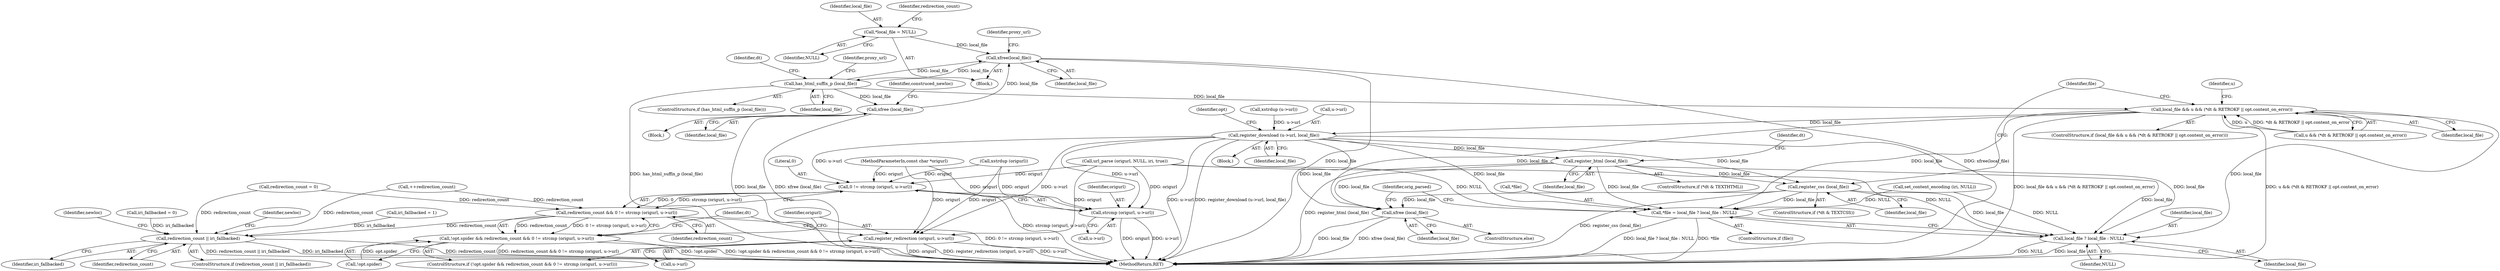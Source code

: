 digraph "0_savannah_e996e322ffd42aaa051602da182d03178d0f13e1_0@API" {
"1000207" [label="(Call,xfree(local_file))"];
"1000374" [label="(Call,has_html_suffix_p (local_file))"];
"1000207" [label="(Call,xfree(local_file))"];
"1000406" [label="(Call,xfree (local_file))"];
"1000142" [label="(Call,*local_file = NULL)"];
"1000607" [label="(Call,local_file && u && (*dt & RETROKF || opt.content_on_error))"];
"1000620" [label="(Call,register_download (u->url, local_file))"];
"1000633" [label="(Call,0 != strcmp (origurl, u->url))"];
"1000631" [label="(Call,redirection_count && 0 != strcmp (origurl, u->url))"];
"1000626" [label="(Call,!opt.spider && redirection_count && 0 != strcmp (origurl, u->url))"];
"1000679" [label="(Call,redirection_count || iri_fallbacked)"];
"1000635" [label="(Call,strcmp (origurl, u->url))"];
"1000640" [label="(Call,register_redirection (origurl, u->url))"];
"1000650" [label="(Call,register_html (local_file))"];
"1000657" [label="(Call,register_css (local_file))"];
"1000661" [label="(Call,*file = local_file ? local_file : NULL)"];
"1000664" [label="(Call,local_file ? local_file : NULL)"];
"1000669" [label="(Call,xfree (local_file))"];
"1000116" [label="(MethodParameterIn,const char *origurl)"];
"1000143" [label="(Identifier,local_file)"];
"1000679" [label="(Call,redirection_count || iri_fallbacked)"];
"1000596" [label="(Call,iri_fallbacked = 1)"];
"1000124" [label="(Block,)"];
"1000681" [label="(Identifier,iri_fallbacked)"];
"1000629" [label="(Identifier,opt)"];
"1000660" [label="(Identifier,file)"];
"1000409" [label="(Identifier,construced_newloc)"];
"1000378" [label="(Identifier,dt)"];
"1000669" [label="(Call,xfree (local_file))"];
"1000575" [label="(Call,url_parse (origurl, NULL, iri, true))"];
"1000636" [label="(Identifier,origurl)"];
"1000491" [label="(Call,++redirection_count)"];
"1000678" [label="(ControlStructure,if (redirection_count || iri_fallbacked))"];
"1000668" [label="(ControlStructure,else)"];
"1000670" [label="(Identifier,local_file)"];
"1000592" [label="(Call,xstrdup (u->url))"];
"1000645" [label="(ControlStructure,if (*dt & TEXTHTML))"];
"1000626" [label="(Call,!opt.spider && redirection_count && 0 != strcmp (origurl, u->url))"];
"1000651" [label="(Identifier,local_file)"];
"1000641" [label="(Identifier,origurl)"];
"1000627" [label="(Call,!opt.spider)"];
"1000608" [label="(Identifier,local_file)"];
"1000210" [label="(Identifier,proxy_url)"];
"1000435" [label="(Call,set_content_encoding (iri, NULL))"];
"1000406" [label="(Call,xfree (local_file))"];
"1000648" [label="(Identifier,dt)"];
"1000399" [label="(Block,)"];
"1000642" [label="(Call,u->url)"];
"1000632" [label="(Identifier,redirection_count)"];
"1000625" [label="(ControlStructure,if (!opt.spider && redirection_count && 0 != strcmp (origurl, u->url)))"];
"1000381" [label="(Identifier,proxy_url)"];
"1000640" [label="(Call,register_redirection (origurl, u->url))"];
"1000622" [label="(Identifier,u)"];
"1000142" [label="(Call,*local_file = NULL)"];
"1000695" [label="(Identifier,newloc)"];
"1000606" [label="(ControlStructure,if (local_file && u && (*dt & RETROKF || opt.content_on_error)))"];
"1000129" [label="(Call,iri_fallbacked = 0)"];
"1000659" [label="(ControlStructure,if (file))"];
"1000609" [label="(Call,u && (*dt & RETROKF || opt.content_on_error))"];
"1000620" [label="(Call,register_download (u->url, local_file))"];
"1000144" [label="(Identifier,NULL)"];
"1000178" [label="(Call,xstrdup (origurl))"];
"1000710" [label="(MethodReturn,RET)"];
"1000374" [label="(Call,has_html_suffix_p (local_file))"];
"1000680" [label="(Identifier,redirection_count)"];
"1000666" [label="(Identifier,local_file)"];
"1000621" [label="(Call,u->url)"];
"1000375" [label="(Identifier,local_file)"];
"1000658" [label="(Identifier,local_file)"];
"1000407" [label="(Identifier,local_file)"];
"1000652" [label="(ControlStructure,if (*dt & TEXTCSS))"];
"1000146" [label="(Call,redirection_count = 0)"];
"1000619" [label="(Block,)"];
"1000650" [label="(Call,register_html (local_file))"];
"1000373" [label="(ControlStructure,if (has_html_suffix_p (local_file)))"];
"1000667" [label="(Identifier,NULL)"];
"1000624" [label="(Identifier,local_file)"];
"1000607" [label="(Call,local_file && u && (*dt & RETROKF || opt.content_on_error))"];
"1000635" [label="(Call,strcmp (origurl, u->url))"];
"1000661" [label="(Call,*file = local_file ? local_file : NULL)"];
"1000631" [label="(Call,redirection_count && 0 != strcmp (origurl, u->url))"];
"1000633" [label="(Call,0 != strcmp (origurl, u->url))"];
"1000665" [label="(Identifier,local_file)"];
"1000208" [label="(Identifier,local_file)"];
"1000664" [label="(Call,local_file ? local_file : NULL)"];
"1000673" [label="(Identifier,orig_parsed)"];
"1000147" [label="(Identifier,redirection_count)"];
"1000634" [label="(Literal,0)"];
"1000637" [label="(Call,u->url)"];
"1000655" [label="(Identifier,dt)"];
"1000684" [label="(Identifier,newloc)"];
"1000657" [label="(Call,register_css (local_file))"];
"1000207" [label="(Call,xfree(local_file))"];
"1000662" [label="(Call,*file)"];
"1000207" -> "1000124"  [label="AST: "];
"1000207" -> "1000208"  [label="CFG: "];
"1000208" -> "1000207"  [label="AST: "];
"1000210" -> "1000207"  [label="CFG: "];
"1000207" -> "1000710"  [label="DDG: local_file"];
"1000207" -> "1000710"  [label="DDG: xfree(local_file)"];
"1000374" -> "1000207"  [label="DDG: local_file"];
"1000406" -> "1000207"  [label="DDG: local_file"];
"1000142" -> "1000207"  [label="DDG: local_file"];
"1000207" -> "1000374"  [label="DDG: local_file"];
"1000374" -> "1000373"  [label="AST: "];
"1000374" -> "1000375"  [label="CFG: "];
"1000375" -> "1000374"  [label="AST: "];
"1000378" -> "1000374"  [label="CFG: "];
"1000381" -> "1000374"  [label="CFG: "];
"1000374" -> "1000710"  [label="DDG: has_html_suffix_p (local_file)"];
"1000374" -> "1000406"  [label="DDG: local_file"];
"1000374" -> "1000607"  [label="DDG: local_file"];
"1000406" -> "1000399"  [label="AST: "];
"1000406" -> "1000407"  [label="CFG: "];
"1000407" -> "1000406"  [label="AST: "];
"1000409" -> "1000406"  [label="CFG: "];
"1000406" -> "1000710"  [label="DDG: local_file"];
"1000406" -> "1000710"  [label="DDG: xfree (local_file)"];
"1000142" -> "1000124"  [label="AST: "];
"1000142" -> "1000144"  [label="CFG: "];
"1000143" -> "1000142"  [label="AST: "];
"1000144" -> "1000142"  [label="AST: "];
"1000147" -> "1000142"  [label="CFG: "];
"1000607" -> "1000606"  [label="AST: "];
"1000607" -> "1000608"  [label="CFG: "];
"1000607" -> "1000609"  [label="CFG: "];
"1000608" -> "1000607"  [label="AST: "];
"1000609" -> "1000607"  [label="AST: "];
"1000622" -> "1000607"  [label="CFG: "];
"1000660" -> "1000607"  [label="CFG: "];
"1000607" -> "1000710"  [label="DDG: local_file && u && (*dt & RETROKF || opt.content_on_error)"];
"1000607" -> "1000710"  [label="DDG: u && (*dt & RETROKF || opt.content_on_error)"];
"1000609" -> "1000607"  [label="DDG: u"];
"1000609" -> "1000607"  [label="DDG: *dt & RETROKF || opt.content_on_error"];
"1000607" -> "1000620"  [label="DDG: local_file"];
"1000607" -> "1000661"  [label="DDG: local_file"];
"1000607" -> "1000664"  [label="DDG: local_file"];
"1000607" -> "1000669"  [label="DDG: local_file"];
"1000620" -> "1000619"  [label="AST: "];
"1000620" -> "1000624"  [label="CFG: "];
"1000621" -> "1000620"  [label="AST: "];
"1000624" -> "1000620"  [label="AST: "];
"1000629" -> "1000620"  [label="CFG: "];
"1000620" -> "1000710"  [label="DDG: u->url"];
"1000620" -> "1000710"  [label="DDG: register_download (u->url, local_file)"];
"1000592" -> "1000620"  [label="DDG: u->url"];
"1000620" -> "1000633"  [label="DDG: u->url"];
"1000620" -> "1000635"  [label="DDG: u->url"];
"1000620" -> "1000640"  [label="DDG: u->url"];
"1000620" -> "1000650"  [label="DDG: local_file"];
"1000620" -> "1000657"  [label="DDG: local_file"];
"1000620" -> "1000661"  [label="DDG: local_file"];
"1000620" -> "1000664"  [label="DDG: local_file"];
"1000620" -> "1000669"  [label="DDG: local_file"];
"1000633" -> "1000631"  [label="AST: "];
"1000633" -> "1000635"  [label="CFG: "];
"1000634" -> "1000633"  [label="AST: "];
"1000635" -> "1000633"  [label="AST: "];
"1000631" -> "1000633"  [label="CFG: "];
"1000633" -> "1000710"  [label="DDG: strcmp (origurl, u->url)"];
"1000633" -> "1000631"  [label="DDG: 0"];
"1000633" -> "1000631"  [label="DDG: strcmp (origurl, u->url)"];
"1000178" -> "1000633"  [label="DDG: origurl"];
"1000575" -> "1000633"  [label="DDG: origurl"];
"1000116" -> "1000633"  [label="DDG: origurl"];
"1000631" -> "1000626"  [label="AST: "];
"1000631" -> "1000632"  [label="CFG: "];
"1000632" -> "1000631"  [label="AST: "];
"1000626" -> "1000631"  [label="CFG: "];
"1000631" -> "1000710"  [label="DDG: 0 != strcmp (origurl, u->url)"];
"1000631" -> "1000626"  [label="DDG: redirection_count"];
"1000631" -> "1000626"  [label="DDG: 0 != strcmp (origurl, u->url)"];
"1000491" -> "1000631"  [label="DDG: redirection_count"];
"1000146" -> "1000631"  [label="DDG: redirection_count"];
"1000631" -> "1000679"  [label="DDG: redirection_count"];
"1000626" -> "1000625"  [label="AST: "];
"1000626" -> "1000627"  [label="CFG: "];
"1000627" -> "1000626"  [label="AST: "];
"1000641" -> "1000626"  [label="CFG: "];
"1000648" -> "1000626"  [label="CFG: "];
"1000626" -> "1000710"  [label="DDG: !opt.spider && redirection_count && 0 != strcmp (origurl, u->url)"];
"1000626" -> "1000710"  [label="DDG: redirection_count && 0 != strcmp (origurl, u->url)"];
"1000626" -> "1000710"  [label="DDG: !opt.spider"];
"1000627" -> "1000626"  [label="DDG: opt.spider"];
"1000679" -> "1000678"  [label="AST: "];
"1000679" -> "1000680"  [label="CFG: "];
"1000679" -> "1000681"  [label="CFG: "];
"1000680" -> "1000679"  [label="AST: "];
"1000681" -> "1000679"  [label="AST: "];
"1000684" -> "1000679"  [label="CFG: "];
"1000695" -> "1000679"  [label="CFG: "];
"1000679" -> "1000710"  [label="DDG: iri_fallbacked"];
"1000679" -> "1000710"  [label="DDG: redirection_count"];
"1000679" -> "1000710"  [label="DDG: redirection_count || iri_fallbacked"];
"1000491" -> "1000679"  [label="DDG: redirection_count"];
"1000146" -> "1000679"  [label="DDG: redirection_count"];
"1000129" -> "1000679"  [label="DDG: iri_fallbacked"];
"1000596" -> "1000679"  [label="DDG: iri_fallbacked"];
"1000635" -> "1000637"  [label="CFG: "];
"1000636" -> "1000635"  [label="AST: "];
"1000637" -> "1000635"  [label="AST: "];
"1000635" -> "1000710"  [label="DDG: u->url"];
"1000635" -> "1000710"  [label="DDG: origurl"];
"1000178" -> "1000635"  [label="DDG: origurl"];
"1000575" -> "1000635"  [label="DDG: origurl"];
"1000116" -> "1000635"  [label="DDG: origurl"];
"1000640" -> "1000625"  [label="AST: "];
"1000640" -> "1000642"  [label="CFG: "];
"1000641" -> "1000640"  [label="AST: "];
"1000642" -> "1000640"  [label="AST: "];
"1000648" -> "1000640"  [label="CFG: "];
"1000640" -> "1000710"  [label="DDG: origurl"];
"1000640" -> "1000710"  [label="DDG: register_redirection (origurl, u->url)"];
"1000640" -> "1000710"  [label="DDG: u->url"];
"1000178" -> "1000640"  [label="DDG: origurl"];
"1000575" -> "1000640"  [label="DDG: origurl"];
"1000116" -> "1000640"  [label="DDG: origurl"];
"1000650" -> "1000645"  [label="AST: "];
"1000650" -> "1000651"  [label="CFG: "];
"1000651" -> "1000650"  [label="AST: "];
"1000655" -> "1000650"  [label="CFG: "];
"1000650" -> "1000710"  [label="DDG: register_html (local_file)"];
"1000650" -> "1000657"  [label="DDG: local_file"];
"1000650" -> "1000661"  [label="DDG: local_file"];
"1000650" -> "1000664"  [label="DDG: local_file"];
"1000650" -> "1000669"  [label="DDG: local_file"];
"1000657" -> "1000652"  [label="AST: "];
"1000657" -> "1000658"  [label="CFG: "];
"1000658" -> "1000657"  [label="AST: "];
"1000660" -> "1000657"  [label="CFG: "];
"1000657" -> "1000710"  [label="DDG: register_css (local_file)"];
"1000657" -> "1000661"  [label="DDG: local_file"];
"1000657" -> "1000664"  [label="DDG: local_file"];
"1000657" -> "1000669"  [label="DDG: local_file"];
"1000661" -> "1000659"  [label="AST: "];
"1000661" -> "1000664"  [label="CFG: "];
"1000662" -> "1000661"  [label="AST: "];
"1000664" -> "1000661"  [label="AST: "];
"1000673" -> "1000661"  [label="CFG: "];
"1000661" -> "1000710"  [label="DDG: local_file ? local_file : NULL"];
"1000661" -> "1000710"  [label="DDG: *file"];
"1000575" -> "1000661"  [label="DDG: NULL"];
"1000435" -> "1000661"  [label="DDG: NULL"];
"1000664" -> "1000666"  [label="CFG: "];
"1000664" -> "1000667"  [label="CFG: "];
"1000665" -> "1000664"  [label="AST: "];
"1000666" -> "1000664"  [label="AST: "];
"1000667" -> "1000664"  [label="AST: "];
"1000664" -> "1000710"  [label="DDG: local_file"];
"1000664" -> "1000710"  [label="DDG: NULL"];
"1000575" -> "1000664"  [label="DDG: NULL"];
"1000435" -> "1000664"  [label="DDG: NULL"];
"1000669" -> "1000668"  [label="AST: "];
"1000669" -> "1000670"  [label="CFG: "];
"1000670" -> "1000669"  [label="AST: "];
"1000673" -> "1000669"  [label="CFG: "];
"1000669" -> "1000710"  [label="DDG: local_file"];
"1000669" -> "1000710"  [label="DDG: xfree (local_file)"];
}
